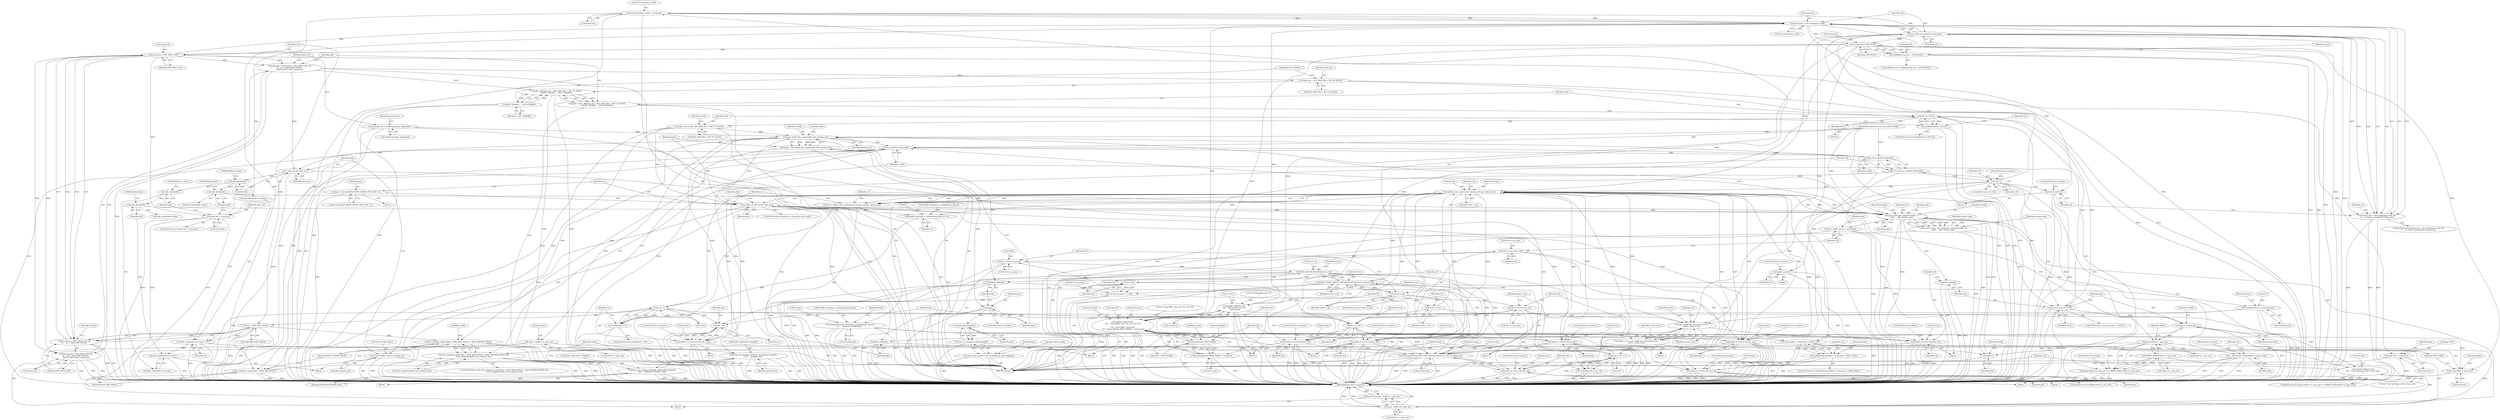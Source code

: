 digraph "1_linux_48856286b64e4b66ec62b94e504d0b29c1ade664_3@API" {
"1000201" [label="(Call,vif->remaining_credit -= txreq.size)"];
"1000185" [label="(Call,txreq.size > vif->remaining_credit)"];
"1000192" [label="(Call,tx_credit_exceeded(vif, txreq.size))"];
"1000148" [label="(Call,!vif)"];
"1000143" [label="(Call,vif = poll_net_schedule_list(netbk))"];
"1000145" [label="(Call,poll_net_schedule_list(netbk))"];
"1000122" [label="(Call,nr_pending_reqs(netbk))"];
"1000436" [label="(Call,xen_netbk_alloc_page(netbk, skb, pending_idx))"];
"1000107" [label="(MethodParameterIn,struct xen_netbk *netbk)"];
"1000397" [label="(Call,skb_reserve(skb, NET_SKB_PAD + NET_IP_ALIGN))"];
"1000382" [label="(Call,skb == NULL)"];
"1000369" [label="(Call,skb = alloc_skb(data_len + NET_SKB_PAD + NET_IP_ALIGN,\n\t\t\t\tGFP_ATOMIC | __GFP_NOWARN))"];
"1000371" [label="(Call,alloc_skb(data_len + NET_SKB_PAD + NET_IP_ALIGN,\n\t\t\t\tGFP_ATOMIC | __GFP_NOWARN))"];
"1000353" [label="(Call,data_len = (txreq.size > PKT_PROT_LEN &&\n\t\t\t    ret < MAX_SKB_FRAGS) ?\n\t\t\tPKT_PROT_LEN : txreq.size)"];
"1000357" [label="(Call,txreq.size > PKT_PROT_LEN)"];
"1000282" [label="(Call,txreq.size < ETH_HLEN)"];
"1000377" [label="(Call,GFP_ATOMIC | __GFP_NOWARN)"];
"1000606" [label="(Call,request_gop == NULL)"];
"1000597" [label="(Call,request_gop = xen_netbk_get_requests(netbk, vif,\n\t\t\t\t\t\t     skb, txfrags, gop))"];
"1000599" [label="(Call,xen_netbk_get_requests(netbk, vif,\n\t\t\t\t\t\t     skb, txfrags, gop))"];
"1000421" [label="(Call,netbk_set_skb_gso(vif, skb, gso))"];
"1000257" [label="(Call,netbk_count_requests(vif, &txreq, txfrags, work_to_do))"];
"1000232" [label="(Call,xen_netbk_get_extras(vif, extras,\n \t\t\t\t\t\t\t  work_to_do))"];
"1000218" [label="(Call,memset(extras, 0, sizeof(extras)))"];
"1000208" [label="(Call,work_to_do--)"];
"1000158" [label="(Call,!work_to_do)"];
"1000151" [label="(Call,RING_FINAL_CHECK_FOR_REQUESTS(&vif->tx, work_to_do))"];
"1000175" [label="(Call,RING_GET_REQUEST(&vif->tx, idx))"];
"1000164" [label="(Call,idx = vif->tx.req_cons)"];
"1000627" [label="(Call,vif->tx.req_cons = idx)"];
"1000277" [label="(Call,idx += ret)"];
"1000265" [label="(Call,ret < 0)"];
"1000255" [label="(Call,ret = netbk_count_requests(vif, &txreq, txfrags, work_to_do))"];
"1000236" [label="(Call,idx = vif->tx.req_cons)"];
"1000210" [label="(Call,vif->tx.req_cons = ++idx)"];
"1000216" [label="(Call,++idx)"];
"1000245" [label="(Call,work_to_do < 0)"];
"1000230" [label="(Call,work_to_do = xen_netbk_get_extras(vif, extras,\n \t\t\t\t\t\t\t  work_to_do))"];
"1000172" [label="(Call,memcpy(&txreq, RING_GET_REQUEST(&vif->tx, idx), sizeof(txreq)))"];
"1000612" [label="(Call,netbk_tx_err(vif, &txreq, idx))"];
"1000522" [label="(Call,memcpy(&netbk->pending_tx_info[pending_idx].req,\n\t\t       &txreq, sizeof(txreq)))"];
"1000296" [label="(Call,netbk_tx_err(vif, &txreq, idx))"];
"1000446" [label="(Call,netbk_tx_err(vif, &txreq, idx))"];
"1000428" [label="(Call,netbk_tx_err(vif, &txreq, idx))"];
"1000269" [label="(Call,netbk_tx_err(vif, &txreq, idx - ret))"];
"1000273" [label="(Call,idx - ret)"];
"1000249" [label="(Call,netbk_tx_err(vif, &txreq, idx))"];
"1000334" [label="(Call,netbk_tx_err(vif, &txreq, idx))"];
"1000412" [label="(Call,gso = &extras[XEN_NETIF_EXTRA_TYPE_GSO - 1])"];
"1000588" [label="(Call,skb_shinfo(skb))"];
"1000557" [label="(Call,skb_shinfo(skb))"];
"1000552" [label="(Call,__skb_put(skb, data_len))"];
"1000577" [label="(Call,skb_shinfo(skb))"];
"1000570" [label="(Call,skb_shinfo(skb))"];
"1000520" [label="(Call,gop++)"];
"1000638" [label="(Call,gop-netbk->tx_copy_ops)"];
"1000618" [label="(Call,gop = request_gop)"];
"1000643" [label="(Call,ARRAY_SIZE(netbk->tx_copy_ops))"];
"1000110" [label="(Call,*gop = netbk->tx_copy_ops)"];
"1000346" [label="(Call,pending_idx = netbk->pending_ring[index])"];
"1000288" [label="(Call,netdev_dbg(vif->dev,\n\t\t\t\t   \"Bad packet size: %d\n\", txreq.size))"];
"1000314" [label="(Call,netdev_dbg(vif->dev,\n \t\t\t\t   \"txreq.offset: %x, size: %u, end: %lu\n\",\n \t\t\t\t   txreq.offset, txreq.size,\n \t\t\t\t   (txreq.offset&~PAGE_MASK) + txreq.size))"];
"1000326" [label="(Call,txreq.offset&~PAGE_MASK)"];
"1000562" [label="(Call,data_len < txreq.size)"];
"1000201" [label="(Call,vif->remaining_credit -= txreq.size)"];
"1000184" [label="(Call,txreq.size > vif->remaining_credit &&\n\t\t    tx_credit_exceeded(vif, txreq.size))"];
"1000198" [label="(Call,xenvif_put(vif))"];
"1000264" [label="(Call,unlikely(ret < 0))"];
"1000391" [label="(Call,netbk_tx_err(vif, &txreq, idx))"];
"1000362" [label="(Call,ret < MAX_SKB_FRAGS)"];
"1000120" [label="(Call,(nr_pending_reqs(netbk) + MAX_SKB_FRAGS) < MAX_PENDING_REQS)"];
"1000119" [label="(Call,((nr_pending_reqs(netbk) + MAX_SKB_FRAGS) < MAX_PENDING_REQS) &&\n\t\t!list_empty(&netbk->net_schedule_list))"];
"1000121" [label="(Call,nr_pending_reqs(netbk) + MAX_SKB_FRAGS)"];
"1000356" [label="(Call,txreq.size > PKT_PROT_LEN &&\n\t\t\t    ret < MAX_SKB_FRAGS)"];
"1000555" [label="(Call,skb_shinfo(skb)->nr_frags = ret)"];
"1000568" [label="(Call,skb_shinfo(skb)->nr_frags++)"];
"1000426" [label="(Call,kfree_skb(skb))"];
"1000161" [label="(Call,xenvif_put(vif))"];
"1000434" [label="(Call,page = xen_netbk_alloc_page(netbk, skb, pending_idx))"];
"1000441" [label="(Call,!page)"];
"1000490" [label="(Call,page_address(page))"];
"1000489" [label="(Call,virt_to_mfn(page_address(page)))"];
"1000481" [label="(Call,gop->dest.u.gmfn = virt_to_mfn(page_address(page)))"];
"1000444" [label="(Call,kfree_skb(skb))"];
"1000544" [label="(Call,*((u16 *)skb->data) = pending_idx)"];
"1000381" [label="(Call,unlikely(skb == NULL))"];
"1000637" [label="(Call,(gop-netbk->tx_copy_ops) >= ARRAY_SIZE(netbk->tx_copy_ops))"];
"1000649" [label="(Call,gop - netbk->tx_copy_ops)"];
"1000648" [label="(Return,return gop - netbk->tx_copy_ops;)"];
"1000610" [label="(Call,kfree_skb(skb))"];
"1000621" [label="(Call,__skb_queue_tail(&netbk->tx_queue, skb))"];
"1000634" [label="(Call,xen_netbk_check_rx_xenvif(vif))"];
"1000573" [label="(Call,frag_set_pending_idx(&skb_shinfo(skb)->frags[0],\n\t\t\t\t\t     pending_idx))"];
"1000584" [label="(Call,frag_set_pending_idx(&skb_shinfo(skb)->frags[0],\n\t\t\t\t\t     INVALID_PENDING_IDX))"];
"1000535" [label="(Call,netbk->pending_tx_info[pending_idx].vif = vif)"];
"1000244" [label="(Call,unlikely(work_to_do < 0))"];
"1000281" [label="(Call,unlikely(txreq.size < ETH_HLEN))"];
"1000304" [label="(Call,(txreq.offset + txreq.size) > PAGE_SIZE)"];
"1000303" [label="(Call,unlikely((txreq.offset + txreq.size) > PAGE_SIZE))"];
"1000305" [label="(Call,txreq.offset + txreq.size)"];
"1000325" [label="(Call,(txreq.offset&~PAGE_MASK) + txreq.size)"];
"1000386" [label="(Call,netdev_dbg(vif->dev,\n\t\t\t\t   \"Can't allocate a skb in start_xmit.\n\"))"];
"1000372" [label="(Call,data_len + NET_SKB_PAD + NET_IP_ALIGN)"];
"1000355" [label="(Call,(txreq.size > PKT_PROT_LEN &&\n\t\t\t    ret < MAX_SKB_FRAGS) ?\n\t\t\tPKT_PROT_LEN : txreq.size)"];
"1000508" [label="(Call,gop->len = txreq.size)"];
"1000124" [label="(Identifier,MAX_SKB_FRAGS)"];
"1000438" [label="(Identifier,skb)"];
"1000279" [label="(Identifier,ret)"];
"1000443" [label="(Block,)"];
"1000597" [label="(Call,request_gop = xen_netbk_get_requests(netbk, vif,\n\t\t\t\t\t\t     skb, txfrags, gop))"];
"1000118" [label="(ControlStructure,while (((nr_pending_reqs(netbk) + MAX_SKB_FRAGS) < MAX_PENDING_REQS) &&\n\t\t!list_empty(&netbk->net_schedule_list)))"];
"1000367" [label="(Identifier,txreq)"];
"1000166" [label="(Call,vif->tx.req_cons)"];
"1000386" [label="(Call,netdev_dbg(vif->dev,\n\t\t\t\t   \"Can't allocate a skb in start_xmit.\n\"))"];
"1000335" [label="(Identifier,vif)"];
"1000604" [label="(Identifier,gop)"];
"1000442" [label="(Identifier,page)"];
"1000302" [label="(ControlStructure,if (unlikely((txreq.offset + txreq.size) > PAGE_SIZE)))"];
"1000405" [label="(Identifier,extras)"];
"1000175" [label="(Call,RING_GET_REQUEST(&vif->tx, idx))"];
"1000456" [label="(Identifier,gop)"];
"1000325" [label="(Call,(txreq.offset&~PAGE_MASK) + txreq.size)"];
"1000172" [label="(Call,memcpy(&txreq, RING_GET_REQUEST(&vif->tx, idx), sizeof(txreq)))"];
"1000426" [label="(Call,kfree_skb(skb))"];
"1000628" [label="(Call,vif->tx.req_cons)"];
"1000339" [label="(ControlStructure,continue;)"];
"1000165" [label="(Identifier,idx)"];
"1000361" [label="(Identifier,PKT_PROT_LEN)"];
"1000592" [label="(Identifier,INVALID_PENDING_IDX)"];
"1000253" [label="(Identifier,idx)"];
"1000433" [label="(ControlStructure,continue;)"];
"1000429" [label="(Identifier,vif)"];
"1000259" [label="(Call,&txreq)"];
"1000577" [label="(Call,skb_shinfo(skb))"];
"1000189" [label="(Call,vif->remaining_credit)"];
"1000387" [label="(Call,vif->dev)"];
"1000306" [label="(Call,txreq.offset)"];
"1000326" [label="(Call,txreq.offset&~PAGE_MASK)"];
"1000635" [label="(Identifier,vif)"];
"1000412" [label="(Call,gso = &extras[XEN_NETIF_EXTRA_TYPE_GSO - 1])"];
"1000396" [label="(ControlStructure,break;)"];
"1000334" [label="(Call,netbk_tx_err(vif, &txreq, idx))"];
"1000636" [label="(ControlStructure,if ((gop-netbk->tx_copy_ops) >= ARRAY_SIZE(netbk->tx_copy_ops)))"];
"1000627" [label="(Call,vif->tx.req_cons = idx)"];
"1000435" [label="(Identifier,page)"];
"1000377" [label="(Call,GFP_ATOMIC | __GFP_NOWARN)"];
"1000266" [label="(Identifier,ret)"];
"1000315" [label="(Call,vif->dev)"];
"1000234" [label="(Identifier,extras)"];
"1000531" [label="(Call,&txreq)"];
"1000108" [label="(Block,)"];
"1000121" [label="(Call,nr_pending_reqs(netbk) + MAX_SKB_FRAGS)"];
"1000112" [label="(Call,netbk->tx_copy_ops)"];
"1000490" [label="(Call,page_address(page))"];
"1000346" [label="(Call,pending_idx = netbk->pending_ring[index])"];
"1000158" [label="(Call,!work_to_do)"];
"1000607" [label="(Identifier,request_gop)"];
"1000293" [label="(Call,txreq.size)"];
"1000617" [label="(ControlStructure,continue;)"];
"1000193" [label="(Identifier,vif)"];
"1000414" [label="(Call,&extras[XEN_NETIF_EXTRA_TYPE_GSO - 1])"];
"1000378" [label="(Identifier,GFP_ATOMIC)"];
"1000599" [label="(Call,xen_netbk_get_requests(netbk, vif,\n\t\t\t\t\t\t     skb, txfrags, gop))"];
"1000598" [label="(Identifier,request_gop)"];
"1000218" [label="(Call,memset(extras, 0, sizeof(extras)))"];
"1000210" [label="(Call,vif->tx.req_cons = ++idx)"];
"1000648" [label="(Return,return gop - netbk->tx_copy_ops;)"];
"1000354" [label="(Identifier,data_len)"];
"1000622" [label="(Call,&netbk->tx_queue)"];
"1000145" [label="(Call,poll_net_schedule_list(netbk))"];
"1000618" [label="(Call,gop = request_gop)"];
"1000397" [label="(Call,skb_reserve(skb, NET_SKB_PAD + NET_IP_ALIGN))"];
"1000205" [label="(Call,txreq.size)"];
"1000236" [label="(Call,idx = vif->tx.req_cons)"];
"1000616" [label="(Identifier,idx)"];
"1000425" [label="(Block,)"];
"1000556" [label="(Call,skb_shinfo(skb)->nr_frags)"];
"1000243" [label="(ControlStructure,if (unlikely(work_to_do < 0)))"];
"1000353" [label="(Call,data_len = (txreq.size > PKT_PROT_LEN &&\n\t\t\t    ret < MAX_SKB_FRAGS) ?\n\t\t\tPKT_PROT_LEN : txreq.size)"];
"1000533" [label="(Call,sizeof(txreq))"];
"1000576" [label="(Call,skb_shinfo(skb)->frags)"];
"1000275" [label="(Identifier,ret)"];
"1000491" [label="(Identifier,page)"];
"1000523" [label="(Call,&netbk->pending_tx_info[pending_idx].req)"];
"1000651" [label="(Call,netbk->tx_copy_ops)"];
"1000420" [label="(ControlStructure,if (netbk_set_skb_gso(vif, skb, gso)))"];
"1000552" [label="(Call,__skb_put(skb, data_len))"];
"1000257" [label="(Call,netbk_count_requests(vif, &txreq, txfrags, work_to_do))"];
"1000357" [label="(Call,txreq.size > PKT_PROT_LEN)"];
"1000567" [label="(Block,)"];
"1000187" [label="(Identifier,txreq)"];
"1000250" [label="(Identifier,vif)"];
"1000183" [label="(ControlStructure,if (txreq.size > vif->remaining_credit &&\n\t\t    tx_credit_exceeded(vif, txreq.size)))"];
"1000301" [label="(ControlStructure,continue;)"];
"1000624" [label="(Identifier,netbk)"];
"1000362" [label="(Call,ret < MAX_SKB_FRAGS)"];
"1000180" [label="(Identifier,idx)"];
"1000132" [label="(Block,)"];
"1000434" [label="(Call,page = xen_netbk_alloc_page(netbk, skb, pending_idx))"];
"1000612" [label="(Call,netbk_tx_err(vif, &txreq, idx))"];
"1000246" [label="(Identifier,work_to_do)"];
"1000322" [label="(Call,txreq.size)"];
"1000570" [label="(Call,skb_shinfo(skb))"];
"1000173" [label="(Call,&txreq)"];
"1000520" [label="(Call,gop++)"];
"1000258" [label="(Identifier,vif)"];
"1000330" [label="(Identifier,~PAGE_MASK)"];
"1000194" [label="(Call,txreq.size)"];
"1000517" [label="(Identifier,gop)"];
"1000120" [label="(Call,(nr_pending_reqs(netbk) + MAX_SKB_FRAGS) < MAX_PENDING_REQS)"];
"1000261" [label="(Identifier,txfrags)"];
"1000162" [label="(Identifier,vif)"];
"1000157" [label="(ControlStructure,if (!work_to_do))"];
"1000144" [label="(Identifier,vif)"];
"1000588" [label="(Call,skb_shinfo(skb))"];
"1000107" [label="(MethodParameterIn,struct xen_netbk *netbk)"];
"1000384" [label="(Identifier,NULL)"];
"1000235" [label="(Identifier,work_to_do)"];
"1000284" [label="(Identifier,txreq)"];
"1000282" [label="(Call,txreq.size < ETH_HLEN)"];
"1000148" [label="(Call,!vif)"];
"1000303" [label="(Call,unlikely((txreq.offset + txreq.size) > PAGE_SIZE))"];
"1000232" [label="(Call,xen_netbk_get_extras(vif, extras,\n \t\t\t\t\t\t\t  work_to_do))"];
"1000543" [label="(Identifier,vif)"];
"1000561" [label="(ControlStructure,if (data_len < txreq.size))"];
"1000448" [label="(Call,&txreq)"];
"1000427" [label="(Identifier,skb)"];
"1000444" [label="(Call,kfree_skb(skb))"];
"1000634" [label="(Call,xen_netbk_check_rx_xenvif(vif))"];
"1000451" [label="(ControlStructure,continue;)"];
"1000143" [label="(Call,vif = poll_net_schedule_list(netbk))"];
"1000613" [label="(Identifier,vif)"];
"1000440" [label="(ControlStructure,if (!page))"];
"1000254" [label="(ControlStructure,continue;)"];
"1000535" [label="(Call,netbk->pending_tx_info[pending_idx].vif = vif)"];
"1000184" [label="(Call,txreq.size > vif->remaining_credit &&\n\t\t    tx_credit_exceeded(vif, txreq.size))"];
"1000558" [label="(Identifier,skb)"];
"1000383" [label="(Identifier,skb)"];
"1000569" [label="(Call,skb_shinfo(skb)->nr_frags)"];
"1000557" [label="(Call,skb_shinfo(skb))"];
"1000644" [label="(Call,netbk->tx_copy_ops)"];
"1000489" [label="(Call,virt_to_mfn(page_address(page)))"];
"1000211" [label="(Call,vif->tx.req_cons)"];
"1000126" [label="(Call,!list_empty(&netbk->net_schedule_list))"];
"1000587" [label="(Call,skb_shinfo(skb)->frags)"];
"1000363" [label="(Identifier,ret)"];
"1000318" [label="(Literal,\"txreq.offset: %x, size: %u, end: %lu\n\")"];
"1000614" [label="(Call,&txreq)"];
"1000146" [label="(Identifier,netbk)"];
"1000654" [label="(MethodReturn,static unsigned)"];
"1000271" [label="(Call,&txreq)"];
"1000147" [label="(ControlStructure,if (!vif))"];
"1000562" [label="(Call,data_len < txreq.size)"];
"1000563" [label="(Identifier,data_len)"];
"1000512" [label="(Call,txreq.size)"];
"1000255" [label="(Call,ret = netbk_count_requests(vif, &txreq, txfrags, work_to_do))"];
"1000338" [label="(Identifier,idx)"];
"1000192" [label="(Call,tx_credit_exceeded(vif, txreq.size))"];
"1000156" [label="(Identifier,work_to_do)"];
"1000589" [label="(Identifier,skb)"];
"1000584" [label="(Call,frag_set_pending_idx(&skb_shinfo(skb)->frags[0],\n\t\t\t\t\t     INVALID_PENDING_IDX))"];
"1000608" [label="(Identifier,NULL)"];
"1000581" [label="(Identifier,pending_idx)"];
"1000390" [label="(Literal,\"Can't allocate a skb in start_xmit.\n\")"];
"1000296" [label="(Call,netbk_tx_err(vif, &txreq, idx))"];
"1000508" [label="(Call,gop->len = txreq.size)"];
"1000251" [label="(Call,&txreq)"];
"1000256" [label="(Identifier,ret)"];
"1000171" [label="(Call,rmb())"];
"1000559" [label="(FieldIdentifier,nr_frags)"];
"1000249" [label="(Call,netbk_tx_err(vif, &txreq, idx))"];
"1000413" [label="(Identifier,gso)"];
"1000111" [label="(Identifier,gop)"];
"1000331" [label="(Call,txreq.size)"];
"1000551" [label="(Identifier,pending_idx)"];
"1000398" [label="(Identifier,skb)"];
"1000307" [label="(Identifier,txreq)"];
"1000637" [label="(Call,(gop-netbk->tx_copy_ops) >= ARRAY_SIZE(netbk->tx_copy_ops))"];
"1000481" [label="(Call,gop->dest.u.gmfn = virt_to_mfn(page_address(page)))"];
"1000527" [label="(Identifier,netbk)"];
"1000274" [label="(Identifier,idx)"];
"1000388" [label="(Identifier,vif)"];
"1000226" [label="(Identifier,txreq)"];
"1000645" [label="(Identifier,netbk)"];
"1000544" [label="(Call,*((u16 *)skb->data) = pending_idx)"];
"1000573" [label="(Call,frag_set_pending_idx(&skb_shinfo(skb)->frags[0],\n\t\t\t\t\t     pending_idx))"];
"1000536" [label="(Call,netbk->pending_tx_info[pending_idx].vif)"];
"1000630" [label="(Identifier,vif)"];
"1000364" [label="(Identifier,MAX_SKB_FRAGS)"];
"1000428" [label="(Call,netbk_tx_err(vif, &txreq, idx))"];
"1000432" [label="(Identifier,idx)"];
"1000332" [label="(Identifier,txreq)"];
"1000553" [label="(Identifier,skb)"];
"1000371" [label="(Call,alloc_skb(data_len + NET_SKB_PAD + NET_IP_ALIGN,\n\t\t\t\tGFP_ATOMIC | __GFP_NOWARN))"];
"1000268" [label="(Block,)"];
"1000199" [label="(Identifier,vif)"];
"1000336" [label="(Call,&txreq)"];
"1000366" [label="(Call,txreq.size)"];
"1000568" [label="(Call,skb_shinfo(skb)->nr_frags++)"];
"1000152" [label="(Call,&vif->tx)"];
"1000424" [label="(Identifier,gso)"];
"1000119" [label="(Call,((nr_pending_reqs(netbk) + MAX_SKB_FRAGS) < MAX_PENDING_REQS) &&\n\t\t!list_empty(&netbk->net_schedule_list))"];
"1000230" [label="(Call,work_to_do = xen_netbk_get_extras(vif, extras,\n \t\t\t\t\t\t\t  work_to_do))"];
"1000198" [label="(Call,xenvif_put(vif))"];
"1000595" [label="(Identifier,netbk)"];
"1000554" [label="(Identifier,data_len)"];
"1000229" [label="(Block,)"];
"1000382" [label="(Call,skb == NULL)"];
"1000437" [label="(Identifier,netbk)"];
"1000154" [label="(Identifier,vif)"];
"1000393" [label="(Call,&txreq)"];
"1000643" [label="(Call,ARRAY_SIZE(netbk->tx_copy_ops))"];
"1000151" [label="(Call,RING_FINAL_CHECK_FOR_REQUESTS(&vif->tx, work_to_do))"];
"1000379" [label="(Identifier,__GFP_NOWARN)"];
"1000263" [label="(ControlStructure,if (unlikely(ret < 0)))"];
"1000161" [label="(Call,xenvif_put(vif))"];
"1000585" [label="(Call,&skb_shinfo(skb)->frags[0])"];
"1000186" [label="(Call,txreq.size)"];
"1000583" [label="(Block,)"];
"1000447" [label="(Identifier,vif)"];
"1000521" [label="(Identifier,gop)"];
"1000269" [label="(Call,netbk_tx_err(vif, &txreq, idx - ret))"];
"1000606" [label="(Call,request_gop == NULL)"];
"1000197" [label="(Block,)"];
"1000176" [label="(Call,&vif->tx)"];
"1000290" [label="(Identifier,vif)"];
"1000650" [label="(Identifier,gop)"];
"1000238" [label="(Call,vif->tx.req_cons)"];
"1000304" [label="(Call,(txreq.offset + txreq.size) > PAGE_SIZE)"];
"1000545" [label="(Call,*((u16 *)skb->data))"];
"1000365" [label="(Identifier,PKT_PROT_LEN)"];
"1000122" [label="(Call,nr_pending_reqs(netbk))"];
"1000495" [label="(Identifier,gop)"];
"1000602" [label="(Identifier,skb)"];
"1000288" [label="(Call,netdev_dbg(vif->dev,\n\t\t\t\t   \"Bad packet size: %d\n\", txreq.size))"];
"1000610" [label="(Call,kfree_skb(skb))"];
"1000289" [label="(Call,vif->dev)"];
"1000372" [label="(Call,data_len + NET_SKB_PAD + NET_IP_ALIGN)"];
"1000220" [label="(Literal,0)"];
"1000313" [label="(Block,)"];
"1000640" [label="(Call,netbk->tx_copy_ops)"];
"1000621" [label="(Call,__skb_queue_tail(&netbk->tx_queue, skb))"];
"1000273" [label="(Call,idx - ret)"];
"1000358" [label="(Call,txreq.size)"];
"1000221" [label="(Call,sizeof(extras))"];
"1000430" [label="(Call,&txreq)"];
"1000278" [label="(Identifier,idx)"];
"1000160" [label="(Block,)"];
"1000202" [label="(Call,vif->remaining_credit)"];
"1000283" [label="(Call,txreq.size)"];
"1000385" [label="(Block,)"];
"1000277" [label="(Call,idx += ret)"];
"1000600" [label="(Identifier,netbk)"];
"1000203" [label="(Identifier,vif)"];
"1000264" [label="(Call,unlikely(ret < 0))"];
"1000399" [label="(Call,NET_SKB_PAD + NET_IP_ALIGN)"];
"1000369" [label="(Call,skb = alloc_skb(data_len + NET_SKB_PAD + NET_IP_ALIGN,\n\t\t\t\tGFP_ATOMIC | __GFP_NOWARN))"];
"1000609" [label="(Block,)"];
"1000201" [label="(Call,vif->remaining_credit -= txreq.size)"];
"1000213" [label="(Identifier,vif)"];
"1000233" [label="(Identifier,vif)"];
"1000298" [label="(Call,&txreq)"];
"1000297" [label="(Identifier,vif)"];
"1000450" [label="(Identifier,idx)"];
"1000312" [label="(Identifier,PAGE_SIZE)"];
"1000355" [label="(Call,(txreq.size > PKT_PROT_LEN &&\n\t\t\t    ret < MAX_SKB_FRAGS) ?\n\t\t\tPKT_PROT_LEN : txreq.size)"];
"1000181" [label="(Call,sizeof(txreq))"];
"1000316" [label="(Identifier,vif)"];
"1000270" [label="(Identifier,vif)"];
"1000185" [label="(Call,txreq.size > vif->remaining_credit)"];
"1000423" [label="(Identifier,skb)"];
"1000209" [label="(Identifier,work_to_do)"];
"1000560" [label="(Identifier,ret)"];
"1000649" [label="(Call,gop - netbk->tx_copy_ops)"];
"1000564" [label="(Call,txreq.size)"];
"1000265" [label="(Call,ret < 0)"];
"1000123" [label="(Identifier,netbk)"];
"1000286" [label="(Identifier,ETH_HLEN)"];
"1000381" [label="(Call,unlikely(skb == NULL))"];
"1000439" [label="(Identifier,pending_idx)"];
"1000159" [label="(Identifier,work_to_do)"];
"1000217" [label="(Identifier,idx)"];
"1000327" [label="(Call,txreq.offset)"];
"1000392" [label="(Identifier,vif)"];
"1000341" [label="(Identifier,index)"];
"1000410" [label="(Block,)"];
"1000571" [label="(Identifier,skb)"];
"1000555" [label="(Call,skb_shinfo(skb)->nr_frags = ret)"];
"1000579" [label="(FieldIdentifier,frags)"];
"1000446" [label="(Call,netbk_tx_err(vif, &txreq, idx))"];
"1000245" [label="(Call,work_to_do < 0)"];
"1000300" [label="(Identifier,idx)"];
"1000287" [label="(Block,)"];
"1000305" [label="(Call,txreq.offset + txreq.size)"];
"1000216" [label="(Call,++idx)"];
"1000267" [label="(Literal,0)"];
"1000626" [label="(Identifier,skb)"];
"1000200" [label="(ControlStructure,continue;)"];
"1000309" [label="(Call,txreq.size)"];
"1000314" [label="(Call,netdev_dbg(vif->dev,\n \t\t\t\t   \"txreq.offset: %x, size: %u, end: %lu\n\",\n \t\t\t\t   txreq.offset, txreq.size,\n \t\t\t\t   (txreq.offset&~PAGE_MASK) + txreq.size))"];
"1000380" [label="(ControlStructure,if (unlikely(skb == NULL)))"];
"1000638" [label="(Call,gop-netbk->tx_copy_ops)"];
"1000647" [label="(ControlStructure,break;)"];
"1000292" [label="(Literal,\"Bad packet size: %d\n\")"];
"1000110" [label="(Call,*gop = netbk->tx_copy_ops)"];
"1000441" [label="(Call,!page)"];
"1000620" [label="(Identifier,request_gop)"];
"1000248" [label="(Block,)"];
"1000374" [label="(Call,NET_SKB_PAD + NET_IP_ALIGN)"];
"1000244" [label="(Call,unlikely(work_to_do < 0))"];
"1000619" [label="(Identifier,gop)"];
"1000639" [label="(Identifier,gop)"];
"1000522" [label="(Call,memcpy(&netbk->pending_tx_info[pending_idx].req,\n\t\t       &txreq, sizeof(txreq)))"];
"1000149" [label="(Identifier,vif)"];
"1000163" [label="(ControlStructure,continue;)"];
"1000539" [label="(Identifier,netbk)"];
"1000445" [label="(Identifier,skb)"];
"1000633" [label="(Identifier,idx)"];
"1000574" [label="(Call,&skb_shinfo(skb)->frags[0])"];
"1000572" [label="(FieldIdentifier,nr_frags)"];
"1000590" [label="(FieldIdentifier,frags)"];
"1000276" [label="(ControlStructure,continue;)"];
"1000391" [label="(Call,netbk_tx_err(vif, &txreq, idx))"];
"1000262" [label="(Identifier,work_to_do)"];
"1000603" [label="(Identifier,txfrags)"];
"1000347" [label="(Identifier,pending_idx)"];
"1000605" [label="(ControlStructure,if (request_gop == NULL))"];
"1000280" [label="(ControlStructure,if (unlikely(txreq.size < ETH_HLEN)))"];
"1000348" [label="(Call,netbk->pending_ring[index])"];
"1000150" [label="(ControlStructure,continue;)"];
"1000436" [label="(Call,xen_netbk_alloc_page(netbk, skb, pending_idx))"];
"1000509" [label="(Call,gop->len)"];
"1000125" [label="(Identifier,MAX_PENDING_REQS)"];
"1000247" [label="(Literal,0)"];
"1000182" [label="(Identifier,txreq)"];
"1000164" [label="(Call,idx = vif->tx.req_cons)"];
"1000578" [label="(Identifier,skb)"];
"1000219" [label="(Identifier,extras)"];
"1000395" [label="(Identifier,idx)"];
"1000130" [label="(Identifier,netbk)"];
"1000281" [label="(Call,unlikely(txreq.size < ETH_HLEN))"];
"1000601" [label="(Identifier,vif)"];
"1000611" [label="(Identifier,skb)"];
"1000370" [label="(Identifier,skb)"];
"1000356" [label="(Call,txreq.size > PKT_PROT_LEN &&\n\t\t\t    ret < MAX_SKB_FRAGS)"];
"1000231" [label="(Identifier,work_to_do)"];
"1000373" [label="(Identifier,data_len)"];
"1000237" [label="(Identifier,idx)"];
"1000319" [label="(Call,txreq.offset)"];
"1000482" [label="(Call,gop->dest.u.gmfn)"];
"1000421" [label="(Call,netbk_set_skb_gso(vif, skb, gso))"];
"1000422" [label="(Identifier,vif)"];
"1000208" [label="(Call,work_to_do--)"];
"1000201" -> "1000132"  [label="AST: "];
"1000201" -> "1000205"  [label="CFG: "];
"1000202" -> "1000201"  [label="AST: "];
"1000205" -> "1000201"  [label="AST: "];
"1000209" -> "1000201"  [label="CFG: "];
"1000201" -> "1000654"  [label="DDG: "];
"1000201" -> "1000654"  [label="DDG: "];
"1000201" -> "1000185"  [label="DDG: "];
"1000185" -> "1000201"  [label="DDG: "];
"1000185" -> "1000201"  [label="DDG: "];
"1000192" -> "1000201"  [label="DDG: "];
"1000185" -> "1000184"  [label="AST: "];
"1000185" -> "1000189"  [label="CFG: "];
"1000186" -> "1000185"  [label="AST: "];
"1000189" -> "1000185"  [label="AST: "];
"1000193" -> "1000185"  [label="CFG: "];
"1000184" -> "1000185"  [label="CFG: "];
"1000185" -> "1000654"  [label="DDG: "];
"1000185" -> "1000654"  [label="DDG: "];
"1000185" -> "1000184"  [label="DDG: "];
"1000185" -> "1000184"  [label="DDG: "];
"1000192" -> "1000185"  [label="DDG: "];
"1000288" -> "1000185"  [label="DDG: "];
"1000314" -> "1000185"  [label="DDG: "];
"1000562" -> "1000185"  [label="DDG: "];
"1000357" -> "1000185"  [label="DDG: "];
"1000185" -> "1000192"  [label="DDG: "];
"1000185" -> "1000282"  [label="DDG: "];
"1000192" -> "1000184"  [label="AST: "];
"1000192" -> "1000194"  [label="CFG: "];
"1000193" -> "1000192"  [label="AST: "];
"1000194" -> "1000192"  [label="AST: "];
"1000184" -> "1000192"  [label="CFG: "];
"1000192" -> "1000654"  [label="DDG: "];
"1000192" -> "1000184"  [label="DDG: "];
"1000192" -> "1000184"  [label="DDG: "];
"1000148" -> "1000192"  [label="DDG: "];
"1000192" -> "1000198"  [label="DDG: "];
"1000192" -> "1000232"  [label="DDG: "];
"1000192" -> "1000257"  [label="DDG: "];
"1000192" -> "1000282"  [label="DDG: "];
"1000148" -> "1000147"  [label="AST: "];
"1000148" -> "1000149"  [label="CFG: "];
"1000149" -> "1000148"  [label="AST: "];
"1000150" -> "1000148"  [label="CFG: "];
"1000154" -> "1000148"  [label="CFG: "];
"1000148" -> "1000654"  [label="DDG: "];
"1000148" -> "1000654"  [label="DDG: "];
"1000143" -> "1000148"  [label="DDG: "];
"1000148" -> "1000161"  [label="DDG: "];
"1000148" -> "1000198"  [label="DDG: "];
"1000148" -> "1000232"  [label="DDG: "];
"1000148" -> "1000257"  [label="DDG: "];
"1000143" -> "1000132"  [label="AST: "];
"1000143" -> "1000145"  [label="CFG: "];
"1000144" -> "1000143"  [label="AST: "];
"1000145" -> "1000143"  [label="AST: "];
"1000149" -> "1000143"  [label="CFG: "];
"1000143" -> "1000654"  [label="DDG: "];
"1000145" -> "1000143"  [label="DDG: "];
"1000145" -> "1000146"  [label="CFG: "];
"1000146" -> "1000145"  [label="AST: "];
"1000145" -> "1000654"  [label="DDG: "];
"1000145" -> "1000122"  [label="DDG: "];
"1000122" -> "1000145"  [label="DDG: "];
"1000107" -> "1000145"  [label="DDG: "];
"1000145" -> "1000436"  [label="DDG: "];
"1000122" -> "1000121"  [label="AST: "];
"1000122" -> "1000123"  [label="CFG: "];
"1000123" -> "1000122"  [label="AST: "];
"1000124" -> "1000122"  [label="CFG: "];
"1000122" -> "1000654"  [label="DDG: "];
"1000122" -> "1000120"  [label="DDG: "];
"1000122" -> "1000121"  [label="DDG: "];
"1000436" -> "1000122"  [label="DDG: "];
"1000599" -> "1000122"  [label="DDG: "];
"1000107" -> "1000122"  [label="DDG: "];
"1000436" -> "1000434"  [label="AST: "];
"1000436" -> "1000439"  [label="CFG: "];
"1000437" -> "1000436"  [label="AST: "];
"1000438" -> "1000436"  [label="AST: "];
"1000439" -> "1000436"  [label="AST: "];
"1000434" -> "1000436"  [label="CFG: "];
"1000436" -> "1000654"  [label="DDG: "];
"1000436" -> "1000434"  [label="DDG: "];
"1000436" -> "1000434"  [label="DDG: "];
"1000436" -> "1000434"  [label="DDG: "];
"1000107" -> "1000436"  [label="DDG: "];
"1000397" -> "1000436"  [label="DDG: "];
"1000421" -> "1000436"  [label="DDG: "];
"1000346" -> "1000436"  [label="DDG: "];
"1000436" -> "1000444"  [label="DDG: "];
"1000436" -> "1000544"  [label="DDG: "];
"1000436" -> "1000552"  [label="DDG: "];
"1000436" -> "1000573"  [label="DDG: "];
"1000436" -> "1000599"  [label="DDG: "];
"1000107" -> "1000106"  [label="AST: "];
"1000107" -> "1000654"  [label="DDG: "];
"1000107" -> "1000599"  [label="DDG: "];
"1000397" -> "1000132"  [label="AST: "];
"1000397" -> "1000399"  [label="CFG: "];
"1000398" -> "1000397"  [label="AST: "];
"1000399" -> "1000397"  [label="AST: "];
"1000405" -> "1000397"  [label="CFG: "];
"1000397" -> "1000654"  [label="DDG: "];
"1000397" -> "1000654"  [label="DDG: "];
"1000382" -> "1000397"  [label="DDG: "];
"1000397" -> "1000421"  [label="DDG: "];
"1000382" -> "1000381"  [label="AST: "];
"1000382" -> "1000384"  [label="CFG: "];
"1000383" -> "1000382"  [label="AST: "];
"1000384" -> "1000382"  [label="AST: "];
"1000381" -> "1000382"  [label="CFG: "];
"1000382" -> "1000654"  [label="DDG: "];
"1000382" -> "1000654"  [label="DDG: "];
"1000382" -> "1000381"  [label="DDG: "];
"1000382" -> "1000381"  [label="DDG: "];
"1000369" -> "1000382"  [label="DDG: "];
"1000606" -> "1000382"  [label="DDG: "];
"1000382" -> "1000606"  [label="DDG: "];
"1000369" -> "1000132"  [label="AST: "];
"1000369" -> "1000371"  [label="CFG: "];
"1000370" -> "1000369"  [label="AST: "];
"1000371" -> "1000369"  [label="AST: "];
"1000383" -> "1000369"  [label="CFG: "];
"1000369" -> "1000654"  [label="DDG: "];
"1000371" -> "1000369"  [label="DDG: "];
"1000371" -> "1000369"  [label="DDG: "];
"1000371" -> "1000377"  [label="CFG: "];
"1000372" -> "1000371"  [label="AST: "];
"1000377" -> "1000371"  [label="AST: "];
"1000371" -> "1000654"  [label="DDG: "];
"1000371" -> "1000654"  [label="DDG: "];
"1000353" -> "1000371"  [label="DDG: "];
"1000377" -> "1000371"  [label="DDG: "];
"1000377" -> "1000371"  [label="DDG: "];
"1000353" -> "1000132"  [label="AST: "];
"1000353" -> "1000355"  [label="CFG: "];
"1000354" -> "1000353"  [label="AST: "];
"1000355" -> "1000353"  [label="AST: "];
"1000370" -> "1000353"  [label="CFG: "];
"1000353" -> "1000654"  [label="DDG: "];
"1000357" -> "1000353"  [label="DDG: "];
"1000357" -> "1000353"  [label="DDG: "];
"1000353" -> "1000372"  [label="DDG: "];
"1000353" -> "1000552"  [label="DDG: "];
"1000357" -> "1000356"  [label="AST: "];
"1000357" -> "1000361"  [label="CFG: "];
"1000358" -> "1000357"  [label="AST: "];
"1000361" -> "1000357"  [label="AST: "];
"1000363" -> "1000357"  [label="CFG: "];
"1000356" -> "1000357"  [label="CFG: "];
"1000357" -> "1000356"  [label="DDG: "];
"1000357" -> "1000356"  [label="DDG: "];
"1000282" -> "1000357"  [label="DDG: "];
"1000357" -> "1000355"  [label="DDG: "];
"1000357" -> "1000355"  [label="DDG: "];
"1000357" -> "1000508"  [label="DDG: "];
"1000357" -> "1000562"  [label="DDG: "];
"1000282" -> "1000281"  [label="AST: "];
"1000282" -> "1000286"  [label="CFG: "];
"1000283" -> "1000282"  [label="AST: "];
"1000286" -> "1000282"  [label="AST: "];
"1000281" -> "1000282"  [label="CFG: "];
"1000282" -> "1000654"  [label="DDG: "];
"1000282" -> "1000281"  [label="DDG: "];
"1000282" -> "1000281"  [label="DDG: "];
"1000282" -> "1000288"  [label="DDG: "];
"1000282" -> "1000304"  [label="DDG: "];
"1000282" -> "1000305"  [label="DDG: "];
"1000282" -> "1000314"  [label="DDG: "];
"1000282" -> "1000325"  [label="DDG: "];
"1000377" -> "1000379"  [label="CFG: "];
"1000378" -> "1000377"  [label="AST: "];
"1000379" -> "1000377"  [label="AST: "];
"1000377" -> "1000654"  [label="DDG: "];
"1000377" -> "1000654"  [label="DDG: "];
"1000606" -> "1000605"  [label="AST: "];
"1000606" -> "1000608"  [label="CFG: "];
"1000607" -> "1000606"  [label="AST: "];
"1000608" -> "1000606"  [label="AST: "];
"1000611" -> "1000606"  [label="CFG: "];
"1000619" -> "1000606"  [label="CFG: "];
"1000606" -> "1000654"  [label="DDG: "];
"1000606" -> "1000654"  [label="DDG: "];
"1000606" -> "1000654"  [label="DDG: "];
"1000597" -> "1000606"  [label="DDG: "];
"1000606" -> "1000618"  [label="DDG: "];
"1000597" -> "1000132"  [label="AST: "];
"1000597" -> "1000599"  [label="CFG: "];
"1000598" -> "1000597"  [label="AST: "];
"1000599" -> "1000597"  [label="AST: "];
"1000607" -> "1000597"  [label="CFG: "];
"1000597" -> "1000654"  [label="DDG: "];
"1000599" -> "1000597"  [label="DDG: "];
"1000599" -> "1000597"  [label="DDG: "];
"1000599" -> "1000597"  [label="DDG: "];
"1000599" -> "1000597"  [label="DDG: "];
"1000599" -> "1000597"  [label="DDG: "];
"1000599" -> "1000604"  [label="CFG: "];
"1000600" -> "1000599"  [label="AST: "];
"1000601" -> "1000599"  [label="AST: "];
"1000602" -> "1000599"  [label="AST: "];
"1000603" -> "1000599"  [label="AST: "];
"1000604" -> "1000599"  [label="AST: "];
"1000599" -> "1000654"  [label="DDG: "];
"1000599" -> "1000654"  [label="DDG: "];
"1000599" -> "1000257"  [label="DDG: "];
"1000599" -> "1000520"  [label="DDG: "];
"1000421" -> "1000599"  [label="DDG: "];
"1000257" -> "1000599"  [label="DDG: "];
"1000257" -> "1000599"  [label="DDG: "];
"1000588" -> "1000599"  [label="DDG: "];
"1000577" -> "1000599"  [label="DDG: "];
"1000520" -> "1000599"  [label="DDG: "];
"1000599" -> "1000610"  [label="DDG: "];
"1000599" -> "1000612"  [label="DDG: "];
"1000599" -> "1000621"  [label="DDG: "];
"1000599" -> "1000634"  [label="DDG: "];
"1000599" -> "1000649"  [label="DDG: "];
"1000421" -> "1000420"  [label="AST: "];
"1000421" -> "1000424"  [label="CFG: "];
"1000422" -> "1000421"  [label="AST: "];
"1000423" -> "1000421"  [label="AST: "];
"1000424" -> "1000421"  [label="AST: "];
"1000427" -> "1000421"  [label="CFG: "];
"1000435" -> "1000421"  [label="CFG: "];
"1000421" -> "1000654"  [label="DDG: "];
"1000421" -> "1000654"  [label="DDG: "];
"1000257" -> "1000421"  [label="DDG: "];
"1000412" -> "1000421"  [label="DDG: "];
"1000421" -> "1000426"  [label="DDG: "];
"1000421" -> "1000428"  [label="DDG: "];
"1000421" -> "1000446"  [label="DDG: "];
"1000421" -> "1000535"  [label="DDG: "];
"1000257" -> "1000255"  [label="AST: "];
"1000257" -> "1000262"  [label="CFG: "];
"1000258" -> "1000257"  [label="AST: "];
"1000259" -> "1000257"  [label="AST: "];
"1000261" -> "1000257"  [label="AST: "];
"1000262" -> "1000257"  [label="AST: "];
"1000255" -> "1000257"  [label="CFG: "];
"1000257" -> "1000654"  [label="DDG: "];
"1000257" -> "1000654"  [label="DDG: "];
"1000257" -> "1000151"  [label="DDG: "];
"1000257" -> "1000255"  [label="DDG: "];
"1000257" -> "1000255"  [label="DDG: "];
"1000257" -> "1000255"  [label="DDG: "];
"1000257" -> "1000255"  [label="DDG: "];
"1000232" -> "1000257"  [label="DDG: "];
"1000172" -> "1000257"  [label="DDG: "];
"1000208" -> "1000257"  [label="DDG: "];
"1000245" -> "1000257"  [label="DDG: "];
"1000257" -> "1000269"  [label="DDG: "];
"1000257" -> "1000269"  [label="DDG: "];
"1000257" -> "1000296"  [label="DDG: "];
"1000257" -> "1000296"  [label="DDG: "];
"1000257" -> "1000334"  [label="DDG: "];
"1000257" -> "1000334"  [label="DDG: "];
"1000257" -> "1000391"  [label="DDG: "];
"1000257" -> "1000391"  [label="DDG: "];
"1000257" -> "1000428"  [label="DDG: "];
"1000257" -> "1000446"  [label="DDG: "];
"1000257" -> "1000446"  [label="DDG: "];
"1000257" -> "1000522"  [label="DDG: "];
"1000257" -> "1000535"  [label="DDG: "];
"1000232" -> "1000230"  [label="AST: "];
"1000232" -> "1000235"  [label="CFG: "];
"1000233" -> "1000232"  [label="AST: "];
"1000234" -> "1000232"  [label="AST: "];
"1000235" -> "1000232"  [label="AST: "];
"1000230" -> "1000232"  [label="CFG: "];
"1000232" -> "1000654"  [label="DDG: "];
"1000232" -> "1000230"  [label="DDG: "];
"1000232" -> "1000230"  [label="DDG: "];
"1000232" -> "1000230"  [label="DDG: "];
"1000218" -> "1000232"  [label="DDG: "];
"1000208" -> "1000232"  [label="DDG: "];
"1000232" -> "1000249"  [label="DDG: "];
"1000218" -> "1000132"  [label="AST: "];
"1000218" -> "1000221"  [label="CFG: "];
"1000219" -> "1000218"  [label="AST: "];
"1000220" -> "1000218"  [label="AST: "];
"1000221" -> "1000218"  [label="AST: "];
"1000226" -> "1000218"  [label="CFG: "];
"1000218" -> "1000654"  [label="DDG: "];
"1000218" -> "1000654"  [label="DDG: "];
"1000208" -> "1000132"  [label="AST: "];
"1000208" -> "1000209"  [label="CFG: "];
"1000209" -> "1000208"  [label="AST: "];
"1000213" -> "1000208"  [label="CFG: "];
"1000158" -> "1000208"  [label="DDG: "];
"1000158" -> "1000157"  [label="AST: "];
"1000158" -> "1000159"  [label="CFG: "];
"1000159" -> "1000158"  [label="AST: "];
"1000162" -> "1000158"  [label="CFG: "];
"1000165" -> "1000158"  [label="CFG: "];
"1000158" -> "1000654"  [label="DDG: "];
"1000158" -> "1000654"  [label="DDG: "];
"1000158" -> "1000151"  [label="DDG: "];
"1000151" -> "1000158"  [label="DDG: "];
"1000151" -> "1000132"  [label="AST: "];
"1000151" -> "1000156"  [label="CFG: "];
"1000152" -> "1000151"  [label="AST: "];
"1000156" -> "1000151"  [label="AST: "];
"1000159" -> "1000151"  [label="CFG: "];
"1000151" -> "1000654"  [label="DDG: "];
"1000151" -> "1000654"  [label="DDG: "];
"1000175" -> "1000151"  [label="DDG: "];
"1000245" -> "1000151"  [label="DDG: "];
"1000151" -> "1000175"  [label="DDG: "];
"1000175" -> "1000172"  [label="AST: "];
"1000175" -> "1000180"  [label="CFG: "];
"1000176" -> "1000175"  [label="AST: "];
"1000180" -> "1000175"  [label="AST: "];
"1000182" -> "1000175"  [label="CFG: "];
"1000175" -> "1000654"  [label="DDG: "];
"1000175" -> "1000654"  [label="DDG: "];
"1000175" -> "1000172"  [label="DDG: "];
"1000175" -> "1000172"  [label="DDG: "];
"1000164" -> "1000175"  [label="DDG: "];
"1000175" -> "1000216"  [label="DDG: "];
"1000164" -> "1000132"  [label="AST: "];
"1000164" -> "1000166"  [label="CFG: "];
"1000165" -> "1000164"  [label="AST: "];
"1000166" -> "1000164"  [label="AST: "];
"1000171" -> "1000164"  [label="CFG: "];
"1000164" -> "1000654"  [label="DDG: "];
"1000627" -> "1000164"  [label="DDG: "];
"1000210" -> "1000164"  [label="DDG: "];
"1000627" -> "1000132"  [label="AST: "];
"1000627" -> "1000633"  [label="CFG: "];
"1000628" -> "1000627"  [label="AST: "];
"1000633" -> "1000627"  [label="AST: "];
"1000635" -> "1000627"  [label="CFG: "];
"1000627" -> "1000654"  [label="DDG: "];
"1000627" -> "1000654"  [label="DDG: "];
"1000277" -> "1000627"  [label="DDG: "];
"1000277" -> "1000132"  [label="AST: "];
"1000277" -> "1000279"  [label="CFG: "];
"1000278" -> "1000277"  [label="AST: "];
"1000279" -> "1000277"  [label="AST: "];
"1000284" -> "1000277"  [label="CFG: "];
"1000277" -> "1000654"  [label="DDG: "];
"1000265" -> "1000277"  [label="DDG: "];
"1000236" -> "1000277"  [label="DDG: "];
"1000216" -> "1000277"  [label="DDG: "];
"1000277" -> "1000296"  [label="DDG: "];
"1000277" -> "1000334"  [label="DDG: "];
"1000277" -> "1000391"  [label="DDG: "];
"1000277" -> "1000428"  [label="DDG: "];
"1000277" -> "1000446"  [label="DDG: "];
"1000277" -> "1000612"  [label="DDG: "];
"1000265" -> "1000264"  [label="AST: "];
"1000265" -> "1000267"  [label="CFG: "];
"1000266" -> "1000265"  [label="AST: "];
"1000267" -> "1000265"  [label="AST: "];
"1000264" -> "1000265"  [label="CFG: "];
"1000265" -> "1000264"  [label="DDG: "];
"1000265" -> "1000264"  [label="DDG: "];
"1000255" -> "1000265"  [label="DDG: "];
"1000265" -> "1000273"  [label="DDG: "];
"1000265" -> "1000362"  [label="DDG: "];
"1000265" -> "1000555"  [label="DDG: "];
"1000255" -> "1000132"  [label="AST: "];
"1000256" -> "1000255"  [label="AST: "];
"1000266" -> "1000255"  [label="CFG: "];
"1000255" -> "1000654"  [label="DDG: "];
"1000236" -> "1000229"  [label="AST: "];
"1000236" -> "1000238"  [label="CFG: "];
"1000237" -> "1000236"  [label="AST: "];
"1000238" -> "1000236"  [label="AST: "];
"1000246" -> "1000236"  [label="CFG: "];
"1000236" -> "1000654"  [label="DDG: "];
"1000210" -> "1000236"  [label="DDG: "];
"1000236" -> "1000249"  [label="DDG: "];
"1000236" -> "1000273"  [label="DDG: "];
"1000210" -> "1000132"  [label="AST: "];
"1000210" -> "1000216"  [label="CFG: "];
"1000211" -> "1000210"  [label="AST: "];
"1000216" -> "1000210"  [label="AST: "];
"1000219" -> "1000210"  [label="CFG: "];
"1000210" -> "1000654"  [label="DDG: "];
"1000216" -> "1000210"  [label="DDG: "];
"1000216" -> "1000217"  [label="CFG: "];
"1000217" -> "1000216"  [label="AST: "];
"1000216" -> "1000273"  [label="DDG: "];
"1000245" -> "1000244"  [label="AST: "];
"1000245" -> "1000247"  [label="CFG: "];
"1000246" -> "1000245"  [label="AST: "];
"1000247" -> "1000245"  [label="AST: "];
"1000244" -> "1000245"  [label="CFG: "];
"1000245" -> "1000654"  [label="DDG: "];
"1000245" -> "1000244"  [label="DDG: "];
"1000245" -> "1000244"  [label="DDG: "];
"1000230" -> "1000245"  [label="DDG: "];
"1000230" -> "1000229"  [label="AST: "];
"1000231" -> "1000230"  [label="AST: "];
"1000237" -> "1000230"  [label="CFG: "];
"1000230" -> "1000654"  [label="DDG: "];
"1000172" -> "1000132"  [label="AST: "];
"1000172" -> "1000181"  [label="CFG: "];
"1000173" -> "1000172"  [label="AST: "];
"1000181" -> "1000172"  [label="AST: "];
"1000187" -> "1000172"  [label="CFG: "];
"1000172" -> "1000654"  [label="DDG: "];
"1000172" -> "1000654"  [label="DDG: "];
"1000172" -> "1000654"  [label="DDG: "];
"1000612" -> "1000172"  [label="DDG: "];
"1000296" -> "1000172"  [label="DDG: "];
"1000522" -> "1000172"  [label="DDG: "];
"1000446" -> "1000172"  [label="DDG: "];
"1000428" -> "1000172"  [label="DDG: "];
"1000269" -> "1000172"  [label="DDG: "];
"1000249" -> "1000172"  [label="DDG: "];
"1000334" -> "1000172"  [label="DDG: "];
"1000172" -> "1000249"  [label="DDG: "];
"1000612" -> "1000609"  [label="AST: "];
"1000612" -> "1000616"  [label="CFG: "];
"1000613" -> "1000612"  [label="AST: "];
"1000614" -> "1000612"  [label="AST: "];
"1000616" -> "1000612"  [label="AST: "];
"1000617" -> "1000612"  [label="CFG: "];
"1000612" -> "1000654"  [label="DDG: "];
"1000612" -> "1000654"  [label="DDG: "];
"1000612" -> "1000654"  [label="DDG: "];
"1000612" -> "1000654"  [label="DDG: "];
"1000522" -> "1000612"  [label="DDG: "];
"1000522" -> "1000132"  [label="AST: "];
"1000522" -> "1000533"  [label="CFG: "];
"1000523" -> "1000522"  [label="AST: "];
"1000531" -> "1000522"  [label="AST: "];
"1000533" -> "1000522"  [label="AST: "];
"1000539" -> "1000522"  [label="CFG: "];
"1000522" -> "1000654"  [label="DDG: "];
"1000522" -> "1000654"  [label="DDG: "];
"1000522" -> "1000654"  [label="DDG: "];
"1000296" -> "1000287"  [label="AST: "];
"1000296" -> "1000300"  [label="CFG: "];
"1000297" -> "1000296"  [label="AST: "];
"1000298" -> "1000296"  [label="AST: "];
"1000300" -> "1000296"  [label="AST: "];
"1000301" -> "1000296"  [label="CFG: "];
"1000296" -> "1000654"  [label="DDG: "];
"1000296" -> "1000654"  [label="DDG: "];
"1000296" -> "1000654"  [label="DDG: "];
"1000296" -> "1000654"  [label="DDG: "];
"1000446" -> "1000443"  [label="AST: "];
"1000446" -> "1000450"  [label="CFG: "];
"1000447" -> "1000446"  [label="AST: "];
"1000448" -> "1000446"  [label="AST: "];
"1000450" -> "1000446"  [label="AST: "];
"1000451" -> "1000446"  [label="CFG: "];
"1000446" -> "1000654"  [label="DDG: "];
"1000446" -> "1000654"  [label="DDG: "];
"1000446" -> "1000654"  [label="DDG: "];
"1000446" -> "1000654"  [label="DDG: "];
"1000428" -> "1000425"  [label="AST: "];
"1000428" -> "1000432"  [label="CFG: "];
"1000429" -> "1000428"  [label="AST: "];
"1000430" -> "1000428"  [label="AST: "];
"1000432" -> "1000428"  [label="AST: "];
"1000433" -> "1000428"  [label="CFG: "];
"1000428" -> "1000654"  [label="DDG: "];
"1000428" -> "1000654"  [label="DDG: "];
"1000428" -> "1000654"  [label="DDG: "];
"1000428" -> "1000654"  [label="DDG: "];
"1000269" -> "1000268"  [label="AST: "];
"1000269" -> "1000273"  [label="CFG: "];
"1000270" -> "1000269"  [label="AST: "];
"1000271" -> "1000269"  [label="AST: "];
"1000273" -> "1000269"  [label="AST: "];
"1000276" -> "1000269"  [label="CFG: "];
"1000269" -> "1000654"  [label="DDG: "];
"1000269" -> "1000654"  [label="DDG: "];
"1000269" -> "1000654"  [label="DDG: "];
"1000269" -> "1000654"  [label="DDG: "];
"1000273" -> "1000269"  [label="DDG: "];
"1000273" -> "1000269"  [label="DDG: "];
"1000273" -> "1000275"  [label="CFG: "];
"1000274" -> "1000273"  [label="AST: "];
"1000275" -> "1000273"  [label="AST: "];
"1000273" -> "1000654"  [label="DDG: "];
"1000273" -> "1000654"  [label="DDG: "];
"1000249" -> "1000248"  [label="AST: "];
"1000249" -> "1000253"  [label="CFG: "];
"1000250" -> "1000249"  [label="AST: "];
"1000251" -> "1000249"  [label="AST: "];
"1000253" -> "1000249"  [label="AST: "];
"1000254" -> "1000249"  [label="CFG: "];
"1000249" -> "1000654"  [label="DDG: "];
"1000249" -> "1000654"  [label="DDG: "];
"1000249" -> "1000654"  [label="DDG: "];
"1000249" -> "1000654"  [label="DDG: "];
"1000334" -> "1000313"  [label="AST: "];
"1000334" -> "1000338"  [label="CFG: "];
"1000335" -> "1000334"  [label="AST: "];
"1000336" -> "1000334"  [label="AST: "];
"1000338" -> "1000334"  [label="AST: "];
"1000339" -> "1000334"  [label="CFG: "];
"1000334" -> "1000654"  [label="DDG: "];
"1000334" -> "1000654"  [label="DDG: "];
"1000334" -> "1000654"  [label="DDG: "];
"1000334" -> "1000654"  [label="DDG: "];
"1000412" -> "1000410"  [label="AST: "];
"1000412" -> "1000414"  [label="CFG: "];
"1000413" -> "1000412"  [label="AST: "];
"1000414" -> "1000412"  [label="AST: "];
"1000422" -> "1000412"  [label="CFG: "];
"1000412" -> "1000654"  [label="DDG: "];
"1000588" -> "1000587"  [label="AST: "];
"1000588" -> "1000589"  [label="CFG: "];
"1000589" -> "1000588"  [label="AST: "];
"1000590" -> "1000588"  [label="CFG: "];
"1000557" -> "1000588"  [label="DDG: "];
"1000557" -> "1000556"  [label="AST: "];
"1000557" -> "1000558"  [label="CFG: "];
"1000558" -> "1000557"  [label="AST: "];
"1000559" -> "1000557"  [label="CFG: "];
"1000552" -> "1000557"  [label="DDG: "];
"1000557" -> "1000570"  [label="DDG: "];
"1000552" -> "1000132"  [label="AST: "];
"1000552" -> "1000554"  [label="CFG: "];
"1000553" -> "1000552"  [label="AST: "];
"1000554" -> "1000552"  [label="AST: "];
"1000558" -> "1000552"  [label="CFG: "];
"1000552" -> "1000654"  [label="DDG: "];
"1000552" -> "1000562"  [label="DDG: "];
"1000577" -> "1000576"  [label="AST: "];
"1000577" -> "1000578"  [label="CFG: "];
"1000578" -> "1000577"  [label="AST: "];
"1000579" -> "1000577"  [label="CFG: "];
"1000570" -> "1000577"  [label="DDG: "];
"1000570" -> "1000569"  [label="AST: "];
"1000570" -> "1000571"  [label="CFG: "];
"1000571" -> "1000570"  [label="AST: "];
"1000572" -> "1000570"  [label="CFG: "];
"1000520" -> "1000132"  [label="AST: "];
"1000520" -> "1000521"  [label="CFG: "];
"1000521" -> "1000520"  [label="AST: "];
"1000527" -> "1000520"  [label="CFG: "];
"1000638" -> "1000520"  [label="DDG: "];
"1000110" -> "1000520"  [label="DDG: "];
"1000638" -> "1000637"  [label="AST: "];
"1000638" -> "1000640"  [label="CFG: "];
"1000639" -> "1000638"  [label="AST: "];
"1000640" -> "1000638"  [label="AST: "];
"1000645" -> "1000638"  [label="CFG: "];
"1000638" -> "1000637"  [label="DDG: "];
"1000638" -> "1000637"  [label="DDG: "];
"1000618" -> "1000638"  [label="DDG: "];
"1000643" -> "1000638"  [label="DDG: "];
"1000638" -> "1000643"  [label="DDG: "];
"1000638" -> "1000649"  [label="DDG: "];
"1000618" -> "1000132"  [label="AST: "];
"1000618" -> "1000620"  [label="CFG: "];
"1000619" -> "1000618"  [label="AST: "];
"1000620" -> "1000618"  [label="AST: "];
"1000624" -> "1000618"  [label="CFG: "];
"1000618" -> "1000654"  [label="DDG: "];
"1000643" -> "1000637"  [label="AST: "];
"1000643" -> "1000644"  [label="CFG: "];
"1000644" -> "1000643"  [label="AST: "];
"1000637" -> "1000643"  [label="CFG: "];
"1000643" -> "1000637"  [label="DDG: "];
"1000643" -> "1000649"  [label="DDG: "];
"1000110" -> "1000108"  [label="AST: "];
"1000110" -> "1000112"  [label="CFG: "];
"1000111" -> "1000110"  [label="AST: "];
"1000112" -> "1000110"  [label="AST: "];
"1000123" -> "1000110"  [label="CFG: "];
"1000110" -> "1000649"  [label="DDG: "];
"1000346" -> "1000132"  [label="AST: "];
"1000346" -> "1000348"  [label="CFG: "];
"1000347" -> "1000346"  [label="AST: "];
"1000348" -> "1000346"  [label="AST: "];
"1000354" -> "1000346"  [label="CFG: "];
"1000346" -> "1000654"  [label="DDG: "];
"1000346" -> "1000654"  [label="DDG: "];
"1000288" -> "1000287"  [label="AST: "];
"1000288" -> "1000293"  [label="CFG: "];
"1000289" -> "1000288"  [label="AST: "];
"1000292" -> "1000288"  [label="AST: "];
"1000293" -> "1000288"  [label="AST: "];
"1000297" -> "1000288"  [label="CFG: "];
"1000288" -> "1000654"  [label="DDG: "];
"1000288" -> "1000654"  [label="DDG: "];
"1000288" -> "1000654"  [label="DDG: "];
"1000314" -> "1000288"  [label="DDG: "];
"1000288" -> "1000314"  [label="DDG: "];
"1000288" -> "1000386"  [label="DDG: "];
"1000314" -> "1000313"  [label="AST: "];
"1000314" -> "1000325"  [label="CFG: "];
"1000315" -> "1000314"  [label="AST: "];
"1000318" -> "1000314"  [label="AST: "];
"1000319" -> "1000314"  [label="AST: "];
"1000322" -> "1000314"  [label="AST: "];
"1000325" -> "1000314"  [label="AST: "];
"1000335" -> "1000314"  [label="CFG: "];
"1000314" -> "1000654"  [label="DDG: "];
"1000314" -> "1000654"  [label="DDG: "];
"1000314" -> "1000654"  [label="DDG: "];
"1000314" -> "1000654"  [label="DDG: "];
"1000314" -> "1000654"  [label="DDG: "];
"1000314" -> "1000304"  [label="DDG: "];
"1000314" -> "1000305"  [label="DDG: "];
"1000326" -> "1000314"  [label="DDG: "];
"1000326" -> "1000314"  [label="DDG: "];
"1000314" -> "1000326"  [label="DDG: "];
"1000314" -> "1000386"  [label="DDG: "];
"1000326" -> "1000325"  [label="AST: "];
"1000326" -> "1000330"  [label="CFG: "];
"1000327" -> "1000326"  [label="AST: "];
"1000330" -> "1000326"  [label="AST: "];
"1000332" -> "1000326"  [label="CFG: "];
"1000326" -> "1000654"  [label="DDG: "];
"1000326" -> "1000325"  [label="DDG: "];
"1000326" -> "1000325"  [label="DDG: "];
"1000562" -> "1000561"  [label="AST: "];
"1000562" -> "1000564"  [label="CFG: "];
"1000563" -> "1000562"  [label="AST: "];
"1000564" -> "1000562"  [label="AST: "];
"1000571" -> "1000562"  [label="CFG: "];
"1000589" -> "1000562"  [label="CFG: "];
"1000562" -> "1000654"  [label="DDG: "];
"1000562" -> "1000654"  [label="DDG: "];
"1000562" -> "1000654"  [label="DDG: "];
"1000184" -> "1000183"  [label="AST: "];
"1000199" -> "1000184"  [label="CFG: "];
"1000203" -> "1000184"  [label="CFG: "];
"1000184" -> "1000654"  [label="DDG: "];
"1000184" -> "1000654"  [label="DDG: "];
"1000184" -> "1000654"  [label="DDG: "];
"1000198" -> "1000197"  [label="AST: "];
"1000198" -> "1000199"  [label="CFG: "];
"1000199" -> "1000198"  [label="AST: "];
"1000200" -> "1000198"  [label="CFG: "];
"1000198" -> "1000654"  [label="DDG: "];
"1000198" -> "1000654"  [label="DDG: "];
"1000264" -> "1000263"  [label="AST: "];
"1000270" -> "1000264"  [label="CFG: "];
"1000278" -> "1000264"  [label="CFG: "];
"1000264" -> "1000654"  [label="DDG: "];
"1000264" -> "1000654"  [label="DDG: "];
"1000391" -> "1000385"  [label="AST: "];
"1000391" -> "1000395"  [label="CFG: "];
"1000392" -> "1000391"  [label="AST: "];
"1000393" -> "1000391"  [label="AST: "];
"1000395" -> "1000391"  [label="AST: "];
"1000396" -> "1000391"  [label="CFG: "];
"1000391" -> "1000654"  [label="DDG: "];
"1000391" -> "1000654"  [label="DDG: "];
"1000391" -> "1000654"  [label="DDG: "];
"1000391" -> "1000654"  [label="DDG: "];
"1000362" -> "1000356"  [label="AST: "];
"1000362" -> "1000364"  [label="CFG: "];
"1000363" -> "1000362"  [label="AST: "];
"1000364" -> "1000362"  [label="AST: "];
"1000356" -> "1000362"  [label="CFG: "];
"1000362" -> "1000654"  [label="DDG: "];
"1000362" -> "1000654"  [label="DDG: "];
"1000362" -> "1000120"  [label="DDG: "];
"1000362" -> "1000121"  [label="DDG: "];
"1000362" -> "1000356"  [label="DDG: "];
"1000362" -> "1000356"  [label="DDG: "];
"1000362" -> "1000555"  [label="DDG: "];
"1000120" -> "1000119"  [label="AST: "];
"1000120" -> "1000125"  [label="CFG: "];
"1000121" -> "1000120"  [label="AST: "];
"1000125" -> "1000120"  [label="AST: "];
"1000130" -> "1000120"  [label="CFG: "];
"1000119" -> "1000120"  [label="CFG: "];
"1000120" -> "1000654"  [label="DDG: "];
"1000120" -> "1000654"  [label="DDG: "];
"1000120" -> "1000119"  [label="DDG: "];
"1000120" -> "1000119"  [label="DDG: "];
"1000119" -> "1000118"  [label="AST: "];
"1000119" -> "1000126"  [label="CFG: "];
"1000126" -> "1000119"  [label="AST: "];
"1000144" -> "1000119"  [label="CFG: "];
"1000650" -> "1000119"  [label="CFG: "];
"1000119" -> "1000654"  [label="DDG: "];
"1000119" -> "1000654"  [label="DDG: "];
"1000119" -> "1000654"  [label="DDG: "];
"1000126" -> "1000119"  [label="DDG: "];
"1000121" -> "1000124"  [label="CFG: "];
"1000124" -> "1000121"  [label="AST: "];
"1000125" -> "1000121"  [label="CFG: "];
"1000121" -> "1000654"  [label="DDG: "];
"1000121" -> "1000654"  [label="DDG: "];
"1000356" -> "1000355"  [label="AST: "];
"1000365" -> "1000356"  [label="CFG: "];
"1000367" -> "1000356"  [label="CFG: "];
"1000356" -> "1000654"  [label="DDG: "];
"1000356" -> "1000654"  [label="DDG: "];
"1000555" -> "1000132"  [label="AST: "];
"1000555" -> "1000560"  [label="CFG: "];
"1000556" -> "1000555"  [label="AST: "];
"1000560" -> "1000555"  [label="AST: "];
"1000563" -> "1000555"  [label="CFG: "];
"1000555" -> "1000654"  [label="DDG: "];
"1000555" -> "1000654"  [label="DDG: "];
"1000555" -> "1000568"  [label="DDG: "];
"1000568" -> "1000567"  [label="AST: "];
"1000568" -> "1000569"  [label="CFG: "];
"1000569" -> "1000568"  [label="AST: "];
"1000578" -> "1000568"  [label="CFG: "];
"1000568" -> "1000654"  [label="DDG: "];
"1000426" -> "1000425"  [label="AST: "];
"1000426" -> "1000427"  [label="CFG: "];
"1000427" -> "1000426"  [label="AST: "];
"1000429" -> "1000426"  [label="CFG: "];
"1000426" -> "1000654"  [label="DDG: "];
"1000426" -> "1000654"  [label="DDG: "];
"1000161" -> "1000160"  [label="AST: "];
"1000161" -> "1000162"  [label="CFG: "];
"1000162" -> "1000161"  [label="AST: "];
"1000163" -> "1000161"  [label="CFG: "];
"1000161" -> "1000654"  [label="DDG: "];
"1000161" -> "1000654"  [label="DDG: "];
"1000434" -> "1000132"  [label="AST: "];
"1000435" -> "1000434"  [label="AST: "];
"1000442" -> "1000434"  [label="CFG: "];
"1000434" -> "1000654"  [label="DDG: "];
"1000434" -> "1000441"  [label="DDG: "];
"1000441" -> "1000440"  [label="AST: "];
"1000441" -> "1000442"  [label="CFG: "];
"1000442" -> "1000441"  [label="AST: "];
"1000445" -> "1000441"  [label="CFG: "];
"1000456" -> "1000441"  [label="CFG: "];
"1000441" -> "1000654"  [label="DDG: "];
"1000441" -> "1000654"  [label="DDG: "];
"1000441" -> "1000490"  [label="DDG: "];
"1000490" -> "1000489"  [label="AST: "];
"1000490" -> "1000491"  [label="CFG: "];
"1000491" -> "1000490"  [label="AST: "];
"1000489" -> "1000490"  [label="CFG: "];
"1000490" -> "1000654"  [label="DDG: "];
"1000490" -> "1000489"  [label="DDG: "];
"1000489" -> "1000481"  [label="AST: "];
"1000481" -> "1000489"  [label="CFG: "];
"1000489" -> "1000654"  [label="DDG: "];
"1000489" -> "1000481"  [label="DDG: "];
"1000481" -> "1000132"  [label="AST: "];
"1000482" -> "1000481"  [label="AST: "];
"1000495" -> "1000481"  [label="CFG: "];
"1000481" -> "1000654"  [label="DDG: "];
"1000481" -> "1000654"  [label="DDG: "];
"1000444" -> "1000443"  [label="AST: "];
"1000444" -> "1000445"  [label="CFG: "];
"1000445" -> "1000444"  [label="AST: "];
"1000447" -> "1000444"  [label="CFG: "];
"1000444" -> "1000654"  [label="DDG: "];
"1000444" -> "1000654"  [label="DDG: "];
"1000544" -> "1000132"  [label="AST: "];
"1000544" -> "1000551"  [label="CFG: "];
"1000545" -> "1000544"  [label="AST: "];
"1000551" -> "1000544"  [label="AST: "];
"1000553" -> "1000544"  [label="CFG: "];
"1000544" -> "1000654"  [label="DDG: "];
"1000544" -> "1000654"  [label="DDG: "];
"1000381" -> "1000380"  [label="AST: "];
"1000388" -> "1000381"  [label="CFG: "];
"1000398" -> "1000381"  [label="CFG: "];
"1000381" -> "1000654"  [label="DDG: "];
"1000381" -> "1000654"  [label="DDG: "];
"1000637" -> "1000636"  [label="AST: "];
"1000123" -> "1000637"  [label="CFG: "];
"1000647" -> "1000637"  [label="CFG: "];
"1000637" -> "1000654"  [label="DDG: "];
"1000637" -> "1000654"  [label="DDG: "];
"1000637" -> "1000654"  [label="DDG: "];
"1000649" -> "1000648"  [label="AST: "];
"1000649" -> "1000651"  [label="CFG: "];
"1000650" -> "1000649"  [label="AST: "];
"1000651" -> "1000649"  [label="AST: "];
"1000648" -> "1000649"  [label="CFG: "];
"1000649" -> "1000654"  [label="DDG: "];
"1000649" -> "1000654"  [label="DDG: "];
"1000649" -> "1000654"  [label="DDG: "];
"1000649" -> "1000648"  [label="DDG: "];
"1000648" -> "1000108"  [label="AST: "];
"1000654" -> "1000648"  [label="CFG: "];
"1000648" -> "1000654"  [label="DDG: "];
"1000610" -> "1000609"  [label="AST: "];
"1000610" -> "1000611"  [label="CFG: "];
"1000611" -> "1000610"  [label="AST: "];
"1000613" -> "1000610"  [label="CFG: "];
"1000610" -> "1000654"  [label="DDG: "];
"1000610" -> "1000654"  [label="DDG: "];
"1000621" -> "1000132"  [label="AST: "];
"1000621" -> "1000626"  [label="CFG: "];
"1000622" -> "1000621"  [label="AST: "];
"1000626" -> "1000621"  [label="AST: "];
"1000630" -> "1000621"  [label="CFG: "];
"1000621" -> "1000654"  [label="DDG: "];
"1000621" -> "1000654"  [label="DDG: "];
"1000621" -> "1000654"  [label="DDG: "];
"1000634" -> "1000132"  [label="AST: "];
"1000634" -> "1000635"  [label="CFG: "];
"1000635" -> "1000634"  [label="AST: "];
"1000639" -> "1000634"  [label="CFG: "];
"1000634" -> "1000654"  [label="DDG: "];
"1000634" -> "1000654"  [label="DDG: "];
"1000573" -> "1000567"  [label="AST: "];
"1000573" -> "1000581"  [label="CFG: "];
"1000574" -> "1000573"  [label="AST: "];
"1000581" -> "1000573"  [label="AST: "];
"1000595" -> "1000573"  [label="CFG: "];
"1000573" -> "1000654"  [label="DDG: "];
"1000573" -> "1000654"  [label="DDG: "];
"1000573" -> "1000654"  [label="DDG: "];
"1000584" -> "1000573"  [label="DDG: "];
"1000573" -> "1000584"  [label="DDG: "];
"1000584" -> "1000583"  [label="AST: "];
"1000584" -> "1000592"  [label="CFG: "];
"1000585" -> "1000584"  [label="AST: "];
"1000592" -> "1000584"  [label="AST: "];
"1000595" -> "1000584"  [label="CFG: "];
"1000584" -> "1000654"  [label="DDG: "];
"1000584" -> "1000654"  [label="DDG: "];
"1000584" -> "1000654"  [label="DDG: "];
"1000535" -> "1000132"  [label="AST: "];
"1000535" -> "1000543"  [label="CFG: "];
"1000536" -> "1000535"  [label="AST: "];
"1000543" -> "1000535"  [label="AST: "];
"1000547" -> "1000535"  [label="CFG: "];
"1000535" -> "1000654"  [label="DDG: "];
"1000244" -> "1000243"  [label="AST: "];
"1000250" -> "1000244"  [label="CFG: "];
"1000256" -> "1000244"  [label="CFG: "];
"1000244" -> "1000654"  [label="DDG: "];
"1000244" -> "1000654"  [label="DDG: "];
"1000281" -> "1000280"  [label="AST: "];
"1000290" -> "1000281"  [label="CFG: "];
"1000307" -> "1000281"  [label="CFG: "];
"1000281" -> "1000654"  [label="DDG: "];
"1000281" -> "1000654"  [label="DDG: "];
"1000304" -> "1000303"  [label="AST: "];
"1000304" -> "1000312"  [label="CFG: "];
"1000305" -> "1000304"  [label="AST: "];
"1000312" -> "1000304"  [label="AST: "];
"1000303" -> "1000304"  [label="CFG: "];
"1000304" -> "1000654"  [label="DDG: "];
"1000304" -> "1000654"  [label="DDG: "];
"1000304" -> "1000303"  [label="DDG: "];
"1000304" -> "1000303"  [label="DDG: "];
"1000303" -> "1000302"  [label="AST: "];
"1000316" -> "1000303"  [label="CFG: "];
"1000341" -> "1000303"  [label="CFG: "];
"1000303" -> "1000654"  [label="DDG: "];
"1000303" -> "1000654"  [label="DDG: "];
"1000305" -> "1000309"  [label="CFG: "];
"1000306" -> "1000305"  [label="AST: "];
"1000309" -> "1000305"  [label="AST: "];
"1000312" -> "1000305"  [label="CFG: "];
"1000305" -> "1000654"  [label="DDG: "];
"1000325" -> "1000331"  [label="CFG: "];
"1000331" -> "1000325"  [label="AST: "];
"1000325" -> "1000654"  [label="DDG: "];
"1000386" -> "1000385"  [label="AST: "];
"1000386" -> "1000390"  [label="CFG: "];
"1000387" -> "1000386"  [label="AST: "];
"1000390" -> "1000386"  [label="AST: "];
"1000392" -> "1000386"  [label="CFG: "];
"1000386" -> "1000654"  [label="DDG: "];
"1000386" -> "1000654"  [label="DDG: "];
"1000372" -> "1000374"  [label="CFG: "];
"1000373" -> "1000372"  [label="AST: "];
"1000374" -> "1000372"  [label="AST: "];
"1000378" -> "1000372"  [label="CFG: "];
"1000372" -> "1000654"  [label="DDG: "];
"1000372" -> "1000654"  [label="DDG: "];
"1000355" -> "1000365"  [label="CFG: "];
"1000355" -> "1000366"  [label="CFG: "];
"1000365" -> "1000355"  [label="AST: "];
"1000366" -> "1000355"  [label="AST: "];
"1000355" -> "1000654"  [label="DDG: "];
"1000355" -> "1000654"  [label="DDG: "];
"1000355" -> "1000654"  [label="DDG: "];
"1000508" -> "1000132"  [label="AST: "];
"1000508" -> "1000512"  [label="CFG: "];
"1000509" -> "1000508"  [label="AST: "];
"1000512" -> "1000508"  [label="AST: "];
"1000517" -> "1000508"  [label="CFG: "];
"1000508" -> "1000654"  [label="DDG: "];
}
